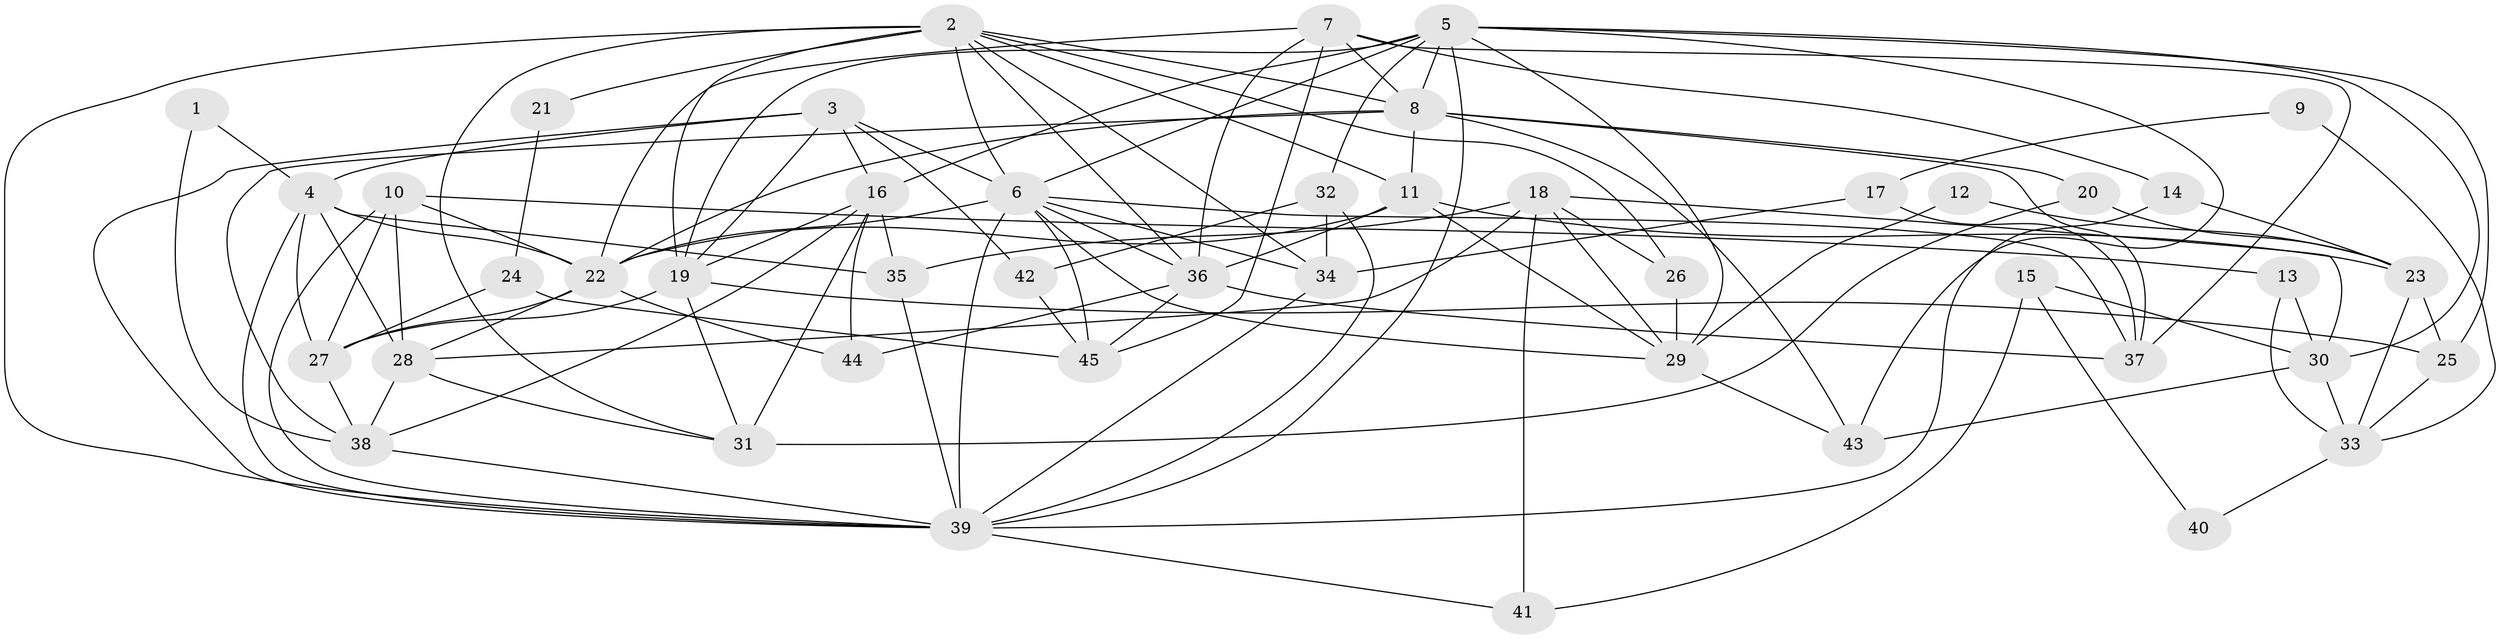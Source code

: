 // original degree distribution, {2: 0.1, 3: 0.28888888888888886, 6: 0.15555555555555556, 4: 0.3, 5: 0.14444444444444443, 7: 0.011111111111111112}
// Generated by graph-tools (version 1.1) at 2025/36/03/09/25 02:36:20]
// undirected, 45 vertices, 118 edges
graph export_dot {
graph [start="1"]
  node [color=gray90,style=filled];
  1;
  2;
  3;
  4;
  5;
  6;
  7;
  8;
  9;
  10;
  11;
  12;
  13;
  14;
  15;
  16;
  17;
  18;
  19;
  20;
  21;
  22;
  23;
  24;
  25;
  26;
  27;
  28;
  29;
  30;
  31;
  32;
  33;
  34;
  35;
  36;
  37;
  38;
  39;
  40;
  41;
  42;
  43;
  44;
  45;
  1 -- 4 [weight=1.0];
  1 -- 38 [weight=1.0];
  2 -- 6 [weight=1.0];
  2 -- 8 [weight=1.0];
  2 -- 11 [weight=1.0];
  2 -- 19 [weight=2.0];
  2 -- 21 [weight=1.0];
  2 -- 26 [weight=1.0];
  2 -- 31 [weight=1.0];
  2 -- 34 [weight=1.0];
  2 -- 36 [weight=1.0];
  2 -- 39 [weight=1.0];
  3 -- 4 [weight=2.0];
  3 -- 6 [weight=1.0];
  3 -- 16 [weight=2.0];
  3 -- 19 [weight=1.0];
  3 -- 39 [weight=1.0];
  3 -- 42 [weight=1.0];
  4 -- 22 [weight=1.0];
  4 -- 27 [weight=1.0];
  4 -- 28 [weight=1.0];
  4 -- 35 [weight=1.0];
  4 -- 39 [weight=1.0];
  5 -- 6 [weight=1.0];
  5 -- 8 [weight=1.0];
  5 -- 16 [weight=2.0];
  5 -- 19 [weight=1.0];
  5 -- 25 [weight=1.0];
  5 -- 29 [weight=1.0];
  5 -- 30 [weight=1.0];
  5 -- 32 [weight=1.0];
  5 -- 39 [weight=2.0];
  5 -- 43 [weight=1.0];
  6 -- 22 [weight=1.0];
  6 -- 29 [weight=1.0];
  6 -- 34 [weight=1.0];
  6 -- 36 [weight=1.0];
  6 -- 37 [weight=2.0];
  6 -- 39 [weight=1.0];
  6 -- 45 [weight=1.0];
  7 -- 8 [weight=1.0];
  7 -- 14 [weight=1.0];
  7 -- 22 [weight=1.0];
  7 -- 36 [weight=1.0];
  7 -- 37 [weight=1.0];
  7 -- 45 [weight=1.0];
  8 -- 11 [weight=1.0];
  8 -- 20 [weight=1.0];
  8 -- 22 [weight=1.0];
  8 -- 37 [weight=2.0];
  8 -- 38 [weight=1.0];
  8 -- 43 [weight=2.0];
  9 -- 17 [weight=1.0];
  9 -- 33 [weight=1.0];
  10 -- 13 [weight=1.0];
  10 -- 22 [weight=1.0];
  10 -- 27 [weight=1.0];
  10 -- 28 [weight=1.0];
  10 -- 39 [weight=1.0];
  11 -- 22 [weight=1.0];
  11 -- 23 [weight=1.0];
  11 -- 29 [weight=1.0];
  11 -- 36 [weight=1.0];
  12 -- 23 [weight=1.0];
  12 -- 29 [weight=1.0];
  13 -- 30 [weight=1.0];
  13 -- 33 [weight=1.0];
  14 -- 23 [weight=2.0];
  14 -- 39 [weight=1.0];
  15 -- 30 [weight=1.0];
  15 -- 40 [weight=1.0];
  15 -- 41 [weight=1.0];
  16 -- 19 [weight=1.0];
  16 -- 31 [weight=1.0];
  16 -- 35 [weight=1.0];
  16 -- 38 [weight=1.0];
  16 -- 44 [weight=1.0];
  17 -- 34 [weight=1.0];
  17 -- 37 [weight=1.0];
  18 -- 26 [weight=1.0];
  18 -- 28 [weight=1.0];
  18 -- 29 [weight=2.0];
  18 -- 30 [weight=1.0];
  18 -- 35 [weight=1.0];
  18 -- 41 [weight=1.0];
  19 -- 25 [weight=1.0];
  19 -- 27 [weight=1.0];
  19 -- 31 [weight=1.0];
  20 -- 23 [weight=1.0];
  20 -- 31 [weight=1.0];
  21 -- 24 [weight=1.0];
  22 -- 27 [weight=1.0];
  22 -- 28 [weight=1.0];
  22 -- 44 [weight=1.0];
  23 -- 25 [weight=1.0];
  23 -- 33 [weight=1.0];
  24 -- 27 [weight=1.0];
  24 -- 45 [weight=1.0];
  25 -- 33 [weight=1.0];
  26 -- 29 [weight=1.0];
  27 -- 38 [weight=1.0];
  28 -- 31 [weight=1.0];
  28 -- 38 [weight=1.0];
  29 -- 43 [weight=2.0];
  30 -- 33 [weight=1.0];
  30 -- 43 [weight=1.0];
  32 -- 34 [weight=1.0];
  32 -- 39 [weight=1.0];
  32 -- 42 [weight=1.0];
  33 -- 40 [weight=1.0];
  34 -- 39 [weight=1.0];
  35 -- 39 [weight=1.0];
  36 -- 37 [weight=1.0];
  36 -- 44 [weight=1.0];
  36 -- 45 [weight=1.0];
  38 -- 39 [weight=1.0];
  39 -- 41 [weight=1.0];
  42 -- 45 [weight=1.0];
}
